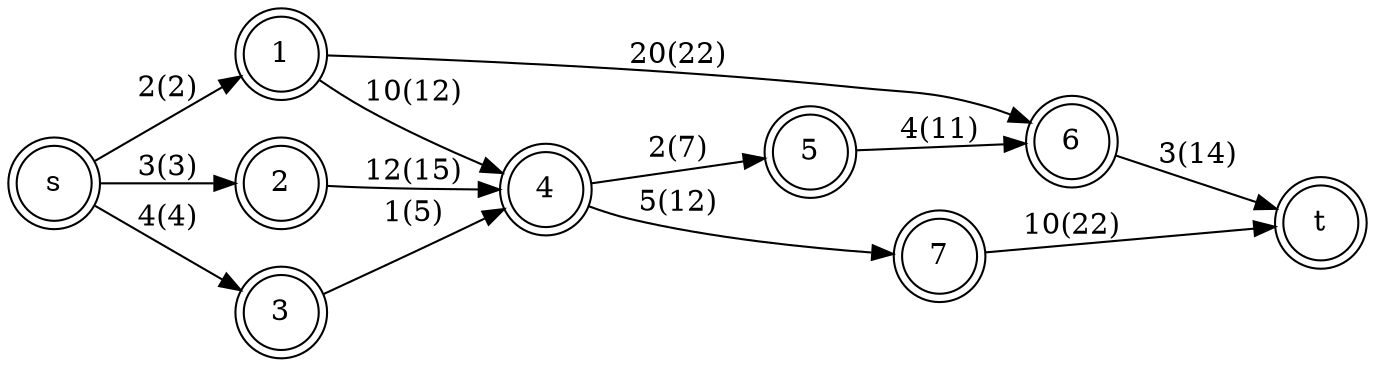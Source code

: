 
digraph dijkstra {
   
    graph [
        rankdir = LR,
        layout = dot
  ];
	node [shape = doublecircle]; s 1 2 3 4 5 6 7 t;
	s -> 1 [ label = "2(2)" ];
	s -> 2 [ label = "3(3)" ];
	s -> 3 [ label = "4(4)" ];
	1 -> 6 [ label = "20(22)" ];
	1 -> 4 [ label = "10(12)" ];
	2 -> 4 [ label = "12(15)" ];
	3 -> 4 [ label = "1(5)" ];
	4 -> 5 [ label = "2(7)" ];
	5 -> 6 [ label = "4(11)" ];
	4 -> 7 [ label = "5(12)" ];
	6 -> t [ label = "3(14)" ];
    7 -> t [ label = "10(22)" ];
}

